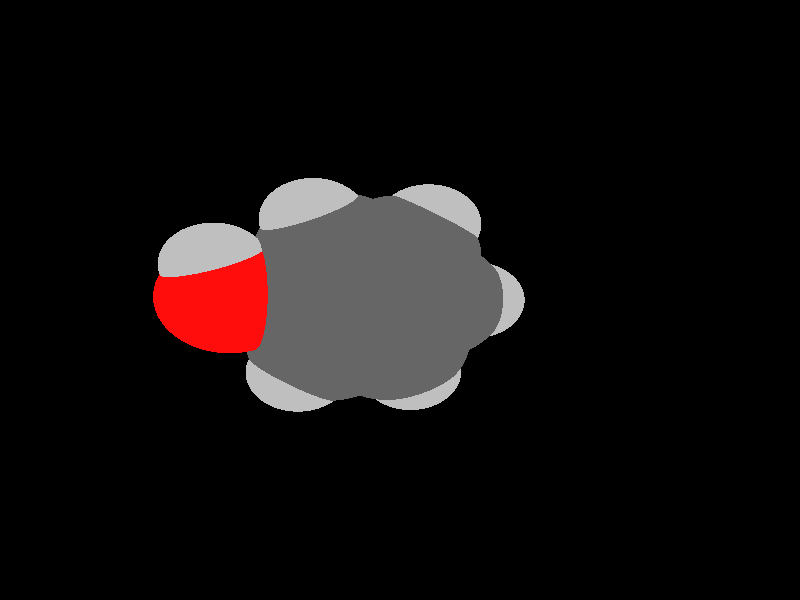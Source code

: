 global_settings {
	ambient_light rgb <0.200000002980232, 0.200000002980232, 0.200000002980232>
	max_trace_level 15
}

background { color rgb <0,0,0> }

camera {
	perspective
	location <-7.24834419916874, -5.14403151636713, -21.0452216872247>
	angle 40
	up <-0.0450596078212881, -0.965409442952679, 0.256815574295623>
	right <0.92935628323388, -0.134804988350753, -0.343692469992379> * 1
	direction <0.366423976503586, 0.223186519694968, 0.90328359160883> }

light_source {
	<10.2138833385407, -29.762480510288, -29.5156335514215>
	color rgb <1, 1, 1>
	fade_distance 59.1219203541277
	fade_power 0
	spotlight
	area_light <20, 0, 0>, <0, 0, 20>, 20, 20
	circular
	orient
	point_at <-10.2138833385407, 29.762480510288, 29.5156335514215>
}

light_source {
	<-17.4946129768148, -13.490124856447, 26.7930691807925>
	color rgb <0.300000011920929, 0.300000011920929, 0.300000011920929> shadowless
	fade_distance 59.1219203541277
	fade_power 0
	parallel
	point_at <17.4946129768148, 13.490124856447, -26.7930691807925>
}

#default {
	finish {ambient 0.5 diffuse 1 specular 0.2 roughness .01 metallic 1}
}

union {
cylinder {
	<-0.818398332802693, 0.16239603467198, 0.113619689554057>, 	<-0.49137203085412, -0.455230138395277, 0.118243770182826>, 0.075
	pigment { rgbt <0.400000005960464, 0.400000005960464, 0.400000005960464, 0> }
}
cylinder {
	<-1.01683202900009, 0.057442022622155, 0.128907709964933>, 	<-0.68980572705152, -0.560184150445102, 0.133531790593702>, 0.075
	pigment { rgbt <0.400000005960464, 0.400000005960464, 0.400000005960464, 0> }
}
cylinder {
	<-0.49137203085412, -0.455230138395277, 0.118243770182826>, 	<-0.164345728905547, -1.07285631146253, 0.122867850811595>, 0.075
	pigment { rgbt <0.400000005960464, 0.400000005960464, 0.400000005960464, 0> }
}
cylinder {
	<-0.68980572705152, -0.560184150445102, 0.133531790593702>, 	<-0.362779425102946, -1.17781032351236, 0.138155871222471>, 0.075
	pigment { rgbt <0.400000005960464, 0.400000005960464, 0.400000005960464, 0> }
}
cylinder {
	<-0.263562577004247, -1.12533331748745, 0.130511861017033>, 	<0.432805316906913, -1.15185884549623, 0.0917538006790799>, 0.075
	pigment { rgbt <0.400000005960464, 0.400000005960464, 0.400000005960464, 0> }
}
cylinder {
	<0.432805316906913, -1.15185884549623, 0.0917538006790799>, 	<1.12917321081807, -1.17838437350501, 0.0529957403411268>, 0.075
	pigment { rgbt <0.400000005960464, 0.400000005960464, 0.400000005960464, 0> }
}
cylinder {
	<1.03416107718094, -1.11822636069339, 0.0561513633029754>, 	<1.4056817656937, -0.529177325562404, 0.0127221901069305>, 0.075
	pigment { rgbt <0.400000005960464, 0.400000005960464, 0.400000005960464, 0> }
}
cylinder {
	<1.2241853444552, -1.23854238631663, 0.0498401173792783>, 	<1.59570603296796, -0.649493351185648, 0.0064109441832334>, 0.075
	pigment { rgbt <0.400000005960464, 0.400000005960464, 0.400000005960464, 0> }
}
cylinder {
	<1.4056817656937, -0.529177325562404, 0.0127221901069305>, 	<1.77720245420646, 0.0598717095685817, -0.0307069830891144>, 0.075
	pigment { rgbt <0.400000005960464, 0.400000005960464, 0.400000005960464, 0> }
}
cylinder {
	<1.59570603296796, -0.649493351185648, 0.0064109441832334>, 	<1.96722672148071, -0.0604443160546615, -0.0370182290128115>, 0.075
	pigment { rgbt <0.400000005960464, 0.400000005960464, 0.400000005960464, 0> }
}
cylinder {
	<1.87221458784358, -0.00028630324303992, -0.0338626060509629>, 	<1.54635016503374, 0.616623647911374, -0.038526015370099>, 0.075
	pigment { rgbt <0.400000005960464, 0.400000005960464, 0.400000005960464, 0> }
}
cylinder {
	<1.54635016503374, 0.616623647911374, -0.038526015370099>, 	<1.22048574222389, 1.23353359906579, -0.0431894246892351>, 0.075
	pigment { rgbt <0.400000005960464, 0.400000005960464, 0.400000005960464, 0> }
}
cylinder {
	<1.216465299783, 1.12119422708497, -0.0387227093933259>, 	<0.520257095526356, 1.14765117624993, 2.8818330948273e-05>, 0.075
	pigment { rgbt <0.400000005960464, 0.400000005960464, 0.400000005960464, 0> }
}
cylinder {
	<1.22450618466479, 1.34587297104661, -0.0476561399851442>, 	<0.52829798040815, 1.37232992021156, -0.00890461226087001>, 0.075
	pigment { rgbt <0.400000005960464, 0.400000005960464, 0.400000005960464, 0> }
}
cylinder {
	<0.520257095526356, 1.14765117624993, 2.88183309482722e-05>, 	<-0.175951108730283, 1.17410812541489, 0.0387803460552225>, 0.075
	pigment { rgbt <0.400000005960464, 0.400000005960464, 0.400000005960464, 0> }
}
cylinder {
	<0.52829798040815, 1.37232992021156, -0.00890461226087001>, 	<-0.167910223848489, 1.39878686937652, 0.0298469154634042>, 0.075
	pigment { rgbt <0.400000005960464, 0.400000005960464, 0.400000005960464, 0> }
}
cylinder {
	<-0.917615180901393, 0.109919028647067, 0.121263699759495>, 	<-0.54477292359539, 0.698183263021386, 0.077788665259404>, 0.075
	pigment { rgbt <0.400000005960464, 0.400000005960464, 0.400000005960464, 0> }
}
cylinder {
	<-0.54477292359539, 0.698183263021386, 0.077788665259404>, 	<-0.171930666289386, 1.2864474973957, 0.0343136307593133>, 0.075
	pigment { rgbt <0.400000005960464, 0.400000005960464, 0.400000005960464, 0> }
}
cylinder {
	<-0.917615180901393, 0.109919028647067, 0.121263699759495>, 	<-1.63938749770617, 0.147997553636046, 0.161036464558349>, 0.075
	pigment { rgbt <0.400000005960464, 0.400000005960464, 0.400000005960464, 0> }
}
cylinder {
	<-1.63938749770617, 0.147997553636046, 0.161036464558349>, 	<-2.3073162661077, 0.183235455819698, 0.197842217826394>, 0.075
	pigment { rgbt <1, 0.0500000007450581, 0.0500000007450581, 0> }
}
cylinder {
	<-0.263562577004247, -1.12533331748745, 0.130511861017033>, 	<-0.607684405393775, -1.69140960670685, 0.17151024055759>, 0.075
	pigment { rgbt <0.400000005960464, 0.400000005960464, 0.400000005960464, 0> }
}
cylinder {
	<-0.607684405393775, -1.69140960670685, 0.17151024055759>, 	<-0.825819646841941, -2.05023946822665, 0.197498686166858>, 0.075
	pigment { rgbt <0.75, 0.75, 0.75, 0> }
}
cylinder {
	<1.12917321081807, -1.17838437350501, 0.0529957403411268>, 	<1.43897675431257, -1.76540009617497, 0.0574485893662447>, 0.075
	pigment { rgbt <0.400000005960464, 0.400000005960464, 0.400000005960464, 0> }
}
cylinder {
	<1.43897675431257, -1.76540009617497, 0.0574485893662447>, 	<1.63536345763947, -2.13751360164319, 0.0602712825174959>, 0.075
	pigment { rgbt <0.75, 0.75, 0.75, 0> }
}
cylinder {
	<1.87221458784358, -0.00028630324303992, -0.0338626060509629>, 	<2.53446458921208, -0.0266965451430909, -0.0706770778726226>, 0.075
	pigment { rgbt <0.400000005960464, 0.400000005960464, 0.400000005960464, 0> }
}
cylinder {
	<2.53446458921208, -0.0266965451430909, -0.0706770778726226>, 	<2.95428129810468, -0.0434386528254244, -0.0940146850720956>, 0.075
	pigment { rgbt <0.75, 0.75, 0.75, 0> }
}
cylinder {
	<1.22048574222389, 1.23353359906579, -0.0431894246892351>, 	<1.57220008249508, 1.79492233366611, -0.084444492709946>, 0.075
	pigment { rgbt <0.400000005960464, 0.400000005960464, 0.400000005960464, 0> }
}
cylinder {
	<1.57220008249508, 1.79492233366611, -0.084444492709946>, 	<1.79515094459238, 2.15078528271261, -0.110595979663841>, 0.075
	pigment { rgbt <0.75, 0.75, 0.75, 0> }
}
cylinder {
	<-0.171930666289386, 1.2864474973957, 0.0343136307593133>, 	<-0.481746101092467, 1.87337862519631, 0.0298646491391263>, 0.075
	pigment { rgbt <0.400000005960464, 0.400000005960464, 0.400000005960464, 0> }
}
cylinder {
	<-0.481746101092467, 1.87337862519631, 0.0298646491391263>, 	<-0.678128501699989, 2.24541607369214, 0.0270445775975442>, 0.075
	pigment { rgbt <0.75, 0.75, 0.75, 0> }
}
cylinder {
	<-2.3073162661077, 0.183235455819698, 0.197842217826394>, 	<-2.54740530770533, -0.331963436408306, 0.230982013058513>, 0.075
	pigment { rgbt <1, 0.0500000007450581, 0.0500000007450581, 0> }
}
cylinder {
	<-2.54740530770533, -0.331963436408306, 0.230982013058513>, 	<-2.70779640237743, -0.67614122040225, 0.253120999490876>, 0.075
	pigment { rgbt <0.75, 0.75, 0.75, 0> }
}
sphere {
	<-0.917615180901393, 0.109919028647067, 0.121263699759495>, 0.4104
	pigment { rgbt <0.400000005960464, 0.400000005960464, 0.400000005960464,0> }
}
sphere {
	<-0.263562577004247, -1.12533331748745, 0.130511861017033>, 0.4104
	pigment { rgbt <0.400000005960464, 0.400000005960464, 0.400000005960464,0> }
}
sphere {
	<1.12917321081807, -1.17838437350501, 0.0529957403411268>, 0.4104
	pigment { rgbt <0.400000005960464, 0.400000005960464, 0.400000005960464,0> }
}
sphere {
	<1.87221458784358, -0.00028630324303992, -0.0338626060509629>, 0.4104
	pigment { rgbt <0.400000005960464, 0.400000005960464, 0.400000005960464,0> }
}
sphere {
	<1.22048574222389, 1.23353359906579, -0.0431894246892351>, 0.4104
	pigment { rgbt <0.400000005960464, 0.400000005960464, 0.400000005960464,0> }
}
sphere {
	<-0.171930666289386, 1.2864474973957, 0.0343136307593133>, 0.4104
	pigment { rgbt <0.400000005960464, 0.400000005960464, 0.400000005960464,0> }
}
sphere {
	<-2.3073162661077, 0.183235455819698, 0.197842217826394>, 0.3564
	pigment { rgbt <1, 0.0500000007450581, 0.0500000007450581,0> }
}
sphere {
	<-0.825819646841941, -2.05023946822665, 0.197498686166858>, 0.1674
	pigment { rgbt <0.75, 0.75, 0.75,0> }
}
sphere {
	<1.63536345763947, -2.13751360164319, 0.0602712825174959>, 0.1674
	pigment { rgbt <0.75, 0.75, 0.75,0> }
}
sphere {
	<2.95428129810468, -0.0434386528254244, -0.0940146850720956>, 0.1674
	pigment { rgbt <0.75, 0.75, 0.75,0> }
}
sphere {
	<1.79515094459238, 2.15078528271261, -0.110595979663841>, 0.1674
	pigment { rgbt <0.75, 0.75, 0.75,0> }
}
sphere {
	<-0.678128501699989, 2.24541607369214, 0.0270445775975442>, 0.1674
	pigment { rgbt <0.75, 0.75, 0.75,0> }
}
sphere {
	<-2.70779640237743, -0.67614122040225, 0.253120999490876>, 0.1674
	pigment { rgbt <0.75, 0.75, 0.75,0> }
}
}
merge {
}
union {
}
merge {
sphere {
	<-0.917615180901393, 0.109919028647067, 0.121263699759495>, 1.69983
	pigment { rgbt <0, 0, 0,0> }
}
sphere {
	<-0.263562577004247, -1.12533331748745, 0.130511861017033>, 1.69983
	pigment { rgbt <0, 0, 0,0> }
}
sphere {
	<1.12917321081807, -1.17838437350501, 0.0529957403411268>, 1.69983
	pigment { rgbt <0, 0, 0,0> }
}
sphere {
	<1.87221458784358, -0.00028630324303992, -0.0338626060509629>, 1.69983
	pigment { rgbt <0, 0, 0,0> }
}
sphere {
	<1.22048574222389, 1.23353359906579, -0.0431894246892351>, 1.69983
	pigment { rgbt <0, 0, 0,0> }
}
sphere {
	<-0.171930666289386, 1.2864474973957, 0.0343136307593133>, 1.69983
	pigment { rgbt <0, 0, 0,0> }
}
sphere {
	<-2.3073162661077, 0.183235455819698, 0.197842217826394>, 1.519848
	pigment { rgbt <0, 0, 0,0> }
}
sphere {
	<-0.825819646841941, -2.05023946822665, 0.197498686166858>, 1.09989
	pigment { rgbt <0, 0, 0,0> }
}
sphere {
	<1.63536345763947, -2.13751360164319, 0.0602712825174959>, 1.09989
	pigment { rgbt <0, 0, 0,0> }
}
sphere {
	<2.95428129810468, -0.0434386528254244, -0.0940146850720956>, 1.09989
	pigment { rgbt <0, 0, 0,0> }
}
sphere {
	<1.79515094459238, 2.15078528271261, -0.110595979663841>, 1.09989
	pigment { rgbt <0, 0, 0,0> }
}
sphere {
	<-0.678128501699989, 2.24541607369214, 0.0270445775975442>, 1.09989
	pigment { rgbt <0, 0, 0,0> }
}
sphere {
	<-2.70779640237743, -0.67614122040225, 0.253120999490876>, 1.09989
	pigment { rgbt <0, 0, 0,0> }
}
sphere {
	<-0.917615180901393, 0.109919028647067, 0.121263699759495>, 1.7
	pigment { rgbt <0.400000005960464, 0.400000005960464, 0.400000005960464,0.350000023841858> }
}
sphere {
	<-0.263562577004247, -1.12533331748745, 0.130511861017033>, 1.7
	pigment { rgbt <0.400000005960464, 0.400000005960464, 0.400000005960464,0.350000023841858> }
}
sphere {
	<1.12917321081807, -1.17838437350501, 0.0529957403411268>, 1.7
	pigment { rgbt <0.400000005960464, 0.400000005960464, 0.400000005960464,0.350000023841858> }
}
sphere {
	<1.87221458784358, -0.00028630324303992, -0.0338626060509629>, 1.7
	pigment { rgbt <0.400000005960464, 0.400000005960464, 0.400000005960464,0.350000023841858> }
}
sphere {
	<1.22048574222389, 1.23353359906579, -0.0431894246892351>, 1.7
	pigment { rgbt <0.400000005960464, 0.400000005960464, 0.400000005960464,0.350000023841858> }
}
sphere {
	<-0.171930666289386, 1.2864474973957, 0.0343136307593133>, 1.7
	pigment { rgbt <0.400000005960464, 0.400000005960464, 0.400000005960464,0.350000023841858> }
}
sphere {
	<-2.3073162661077, 0.183235455819698, 0.197842217826394>, 1.52
	pigment { rgbt <1, 0.0500000007450581, 0.0500000007450581,0.350000023841858> }
}
sphere {
	<-0.825819646841941, -2.05023946822665, 0.197498686166858>, 1.1
	pigment { rgbt <0.75, 0.75, 0.75,0.350000023841858> }
}
sphere {
	<1.63536345763947, -2.13751360164319, 0.0602712825174959>, 1.1
	pigment { rgbt <0.75, 0.75, 0.75,0.350000023841858> }
}
sphere {
	<2.95428129810468, -0.0434386528254244, -0.0940146850720956>, 1.1
	pigment { rgbt <0.75, 0.75, 0.75,0.350000023841858> }
}
sphere {
	<1.79515094459238, 2.15078528271261, -0.110595979663841>, 1.1
	pigment { rgbt <0.75, 0.75, 0.75,0.350000023841858> }
}
sphere {
	<-0.678128501699989, 2.24541607369214, 0.0270445775975442>, 1.1
	pigment { rgbt <0.75, 0.75, 0.75,0.350000023841858> }
}
sphere {
	<-2.70779640237743, -0.67614122040225, 0.253120999490876>, 1.1
	pigment { rgbt <0.75, 0.75, 0.75,0.350000023841858> }
}
}
